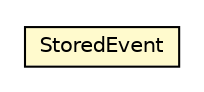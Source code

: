 #!/usr/local/bin/dot
#
# Class diagram 
# Generated by UMLGraph version R5_6_6-8-g8d7759 (http://www.umlgraph.org/)
#

digraph G {
	edge [fontname="Helvetica",fontsize=10,labelfontname="Helvetica",labelfontsize=10];
	node [fontname="Helvetica",fontsize=10,shape=plaintext];
	nodesep=0.25;
	ranksep=0.5;
	// org.dayatang.domain.event.StoredEvent
	c5583 [label=<<table title="org.dayatang.domain.event.StoredEvent" border="0" cellborder="1" cellspacing="0" cellpadding="2" port="p" bgcolor="lemonChiffon" href="./StoredEvent.html">
		<tr><td><table border="0" cellspacing="0" cellpadding="1">
<tr><td align="center" balign="center"> StoredEvent </td></tr>
		</table></td></tr>
		</table>>, URL="./StoredEvent.html", fontname="Helvetica", fontcolor="black", fontsize=10.0];
}

